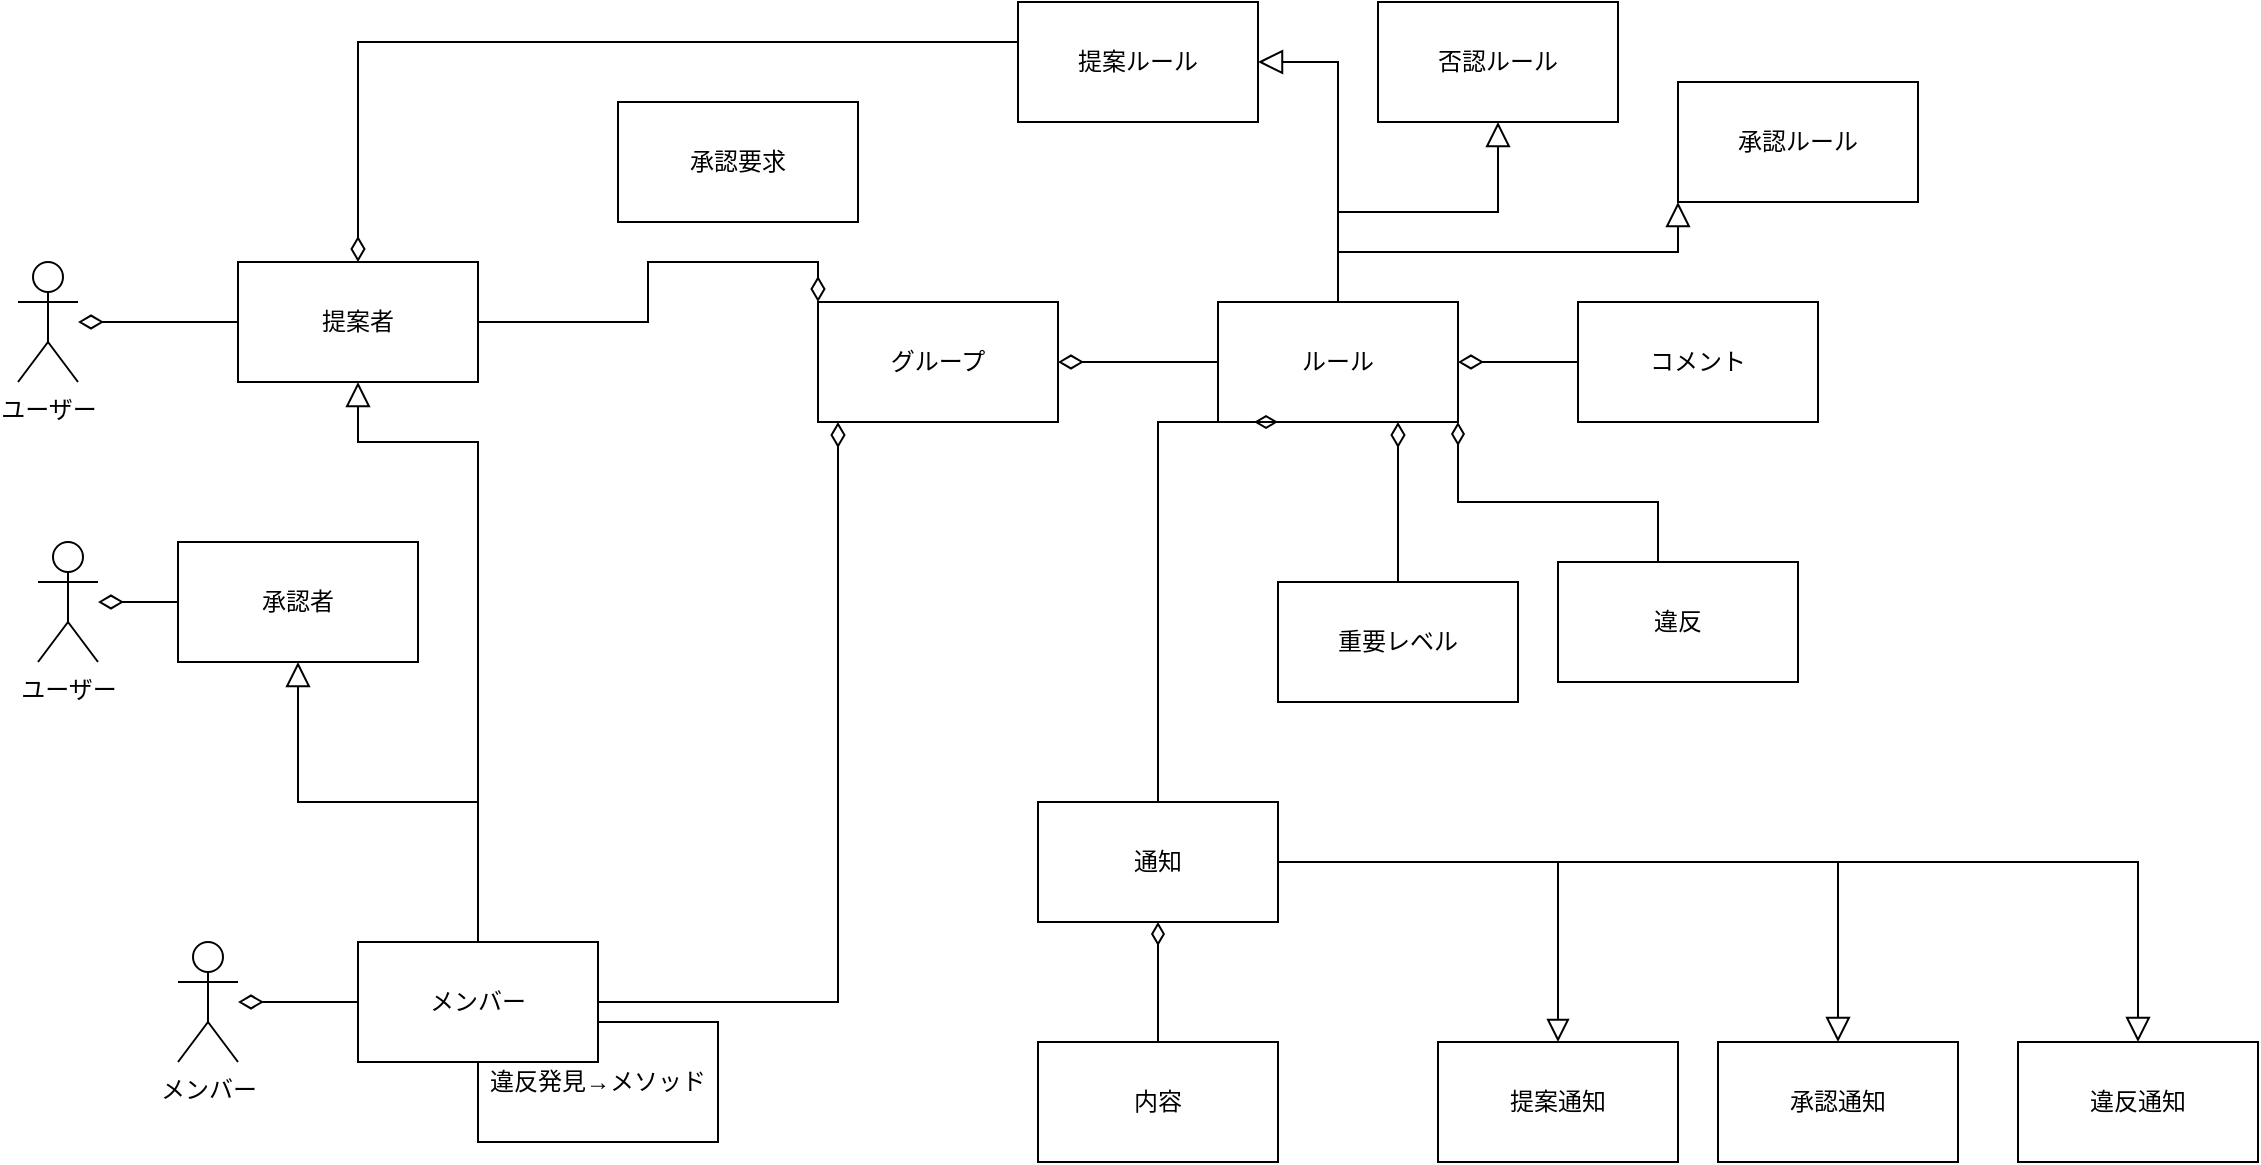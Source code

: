 <mxfile version="20.0.3" type="github">
  <diagram id="R2lEEEUBdFMjLlhIrx00" name="ドメインモデル図">
    <mxGraphModel dx="2201" dy="1974" grid="1" gridSize="10" guides="1" tooltips="1" connect="1" arrows="1" fold="1" page="1" pageScale="1" pageWidth="850" pageHeight="1100" math="0" shadow="0" extFonts="Permanent Marker^https://fonts.googleapis.com/css?family=Permanent+Marker">
      <root>
        <mxCell id="0" />
        <mxCell id="1" parent="0" />
        <mxCell id="_SxBBcL78iUrck4OVo9e-7" value="グループ" style="rounded=0;whiteSpace=wrap;html=1;" parent="1" vertex="1">
          <mxGeometry x="370" y="90" width="120" height="60" as="geometry" />
        </mxCell>
        <mxCell id="-lfu1qbJymrr4VfXlg2W-14" style="edgeStyle=orthogonalEdgeStyle;rounded=0;orthogonalLoop=1;jettySize=auto;html=1;endArrow=diamondThin;endFill=0;endSize=10;" parent="1" source="-lfu1qbJymrr4VfXlg2W-2" target="-lfu1qbJymrr4VfXlg2W-4" edge="1">
          <mxGeometry relative="1" as="geometry" />
        </mxCell>
        <mxCell id="-lfu1qbJymrr4VfXlg2W-2" value="承認者" style="rounded=0;whiteSpace=wrap;html=1;" parent="1" vertex="1">
          <mxGeometry x="50" y="210" width="120" height="60" as="geometry" />
        </mxCell>
        <mxCell id="-lfu1qbJymrr4VfXlg2W-11" style="edgeStyle=orthogonalEdgeStyle;rounded=0;orthogonalLoop=1;jettySize=auto;html=1;entryX=0;entryY=0;entryDx=0;entryDy=0;endArrow=diamondThin;endFill=0;endSize=10;" parent="1" source="-lfu1qbJymrr4VfXlg2W-3" target="_SxBBcL78iUrck4OVo9e-7" edge="1">
          <mxGeometry relative="1" as="geometry" />
        </mxCell>
        <mxCell id="-lfu1qbJymrr4VfXlg2W-29" style="edgeStyle=orthogonalEdgeStyle;rounded=0;orthogonalLoop=1;jettySize=auto;html=1;endArrow=diamondThin;endFill=0;endSize=10;" parent="1" source="-lfu1qbJymrr4VfXlg2W-3" target="-lfu1qbJymrr4VfXlg2W-15" edge="1">
          <mxGeometry relative="1" as="geometry" />
        </mxCell>
        <mxCell id="-lfu1qbJymrr4VfXlg2W-3" value="提案者" style="rounded=0;whiteSpace=wrap;html=1;" parent="1" vertex="1">
          <mxGeometry x="80" y="70" width="120" height="60" as="geometry" />
        </mxCell>
        <mxCell id="-lfu1qbJymrr4VfXlg2W-4" value="ユーザー" style="shape=umlActor;verticalLabelPosition=bottom;verticalAlign=top;html=1;outlineConnect=0;" parent="1" vertex="1">
          <mxGeometry x="-20" y="210" width="30" height="60" as="geometry" />
        </mxCell>
        <mxCell id="-lfu1qbJymrr4VfXlg2W-10" style="edgeStyle=orthogonalEdgeStyle;rounded=0;orthogonalLoop=1;jettySize=auto;html=1;entryX=1;entryY=0.5;entryDx=0;entryDy=0;endArrow=diamondThin;endFill=0;endSize=10;" parent="1" source="-lfu1qbJymrr4VfXlg2W-5" target="_SxBBcL78iUrck4OVo9e-7" edge="1">
          <mxGeometry relative="1" as="geometry" />
        </mxCell>
        <mxCell id="-lfu1qbJymrr4VfXlg2W-51" style="edgeStyle=orthogonalEdgeStyle;rounded=0;orthogonalLoop=1;jettySize=auto;html=1;entryX=0;entryY=1;entryDx=0;entryDy=0;endArrow=block;endFill=0;endSize=10;exitX=0.5;exitY=0;exitDx=0;exitDy=0;" parent="1" source="-lfu1qbJymrr4VfXlg2W-5" target="-lfu1qbJymrr4VfXlg2W-50" edge="1">
          <mxGeometry relative="1" as="geometry" />
        </mxCell>
        <mxCell id="-lfu1qbJymrr4VfXlg2W-53" style="edgeStyle=orthogonalEdgeStyle;rounded=0;orthogonalLoop=1;jettySize=auto;html=1;endArrow=block;endFill=0;endSize=10;" parent="1" source="-lfu1qbJymrr4VfXlg2W-5" target="-lfu1qbJymrr4VfXlg2W-52" edge="1">
          <mxGeometry relative="1" as="geometry" />
        </mxCell>
        <mxCell id="-lfu1qbJymrr4VfXlg2W-55" style="edgeStyle=orthogonalEdgeStyle;rounded=0;orthogonalLoop=1;jettySize=auto;html=1;entryX=1;entryY=0.5;entryDx=0;entryDy=0;endArrow=block;endFill=0;endSize=10;" parent="1" source="-lfu1qbJymrr4VfXlg2W-5" target="-lfu1qbJymrr4VfXlg2W-28" edge="1">
          <mxGeometry relative="1" as="geometry" />
        </mxCell>
        <mxCell id="-lfu1qbJymrr4VfXlg2W-5" value="ルール" style="rounded=0;whiteSpace=wrap;html=1;" parent="1" vertex="1">
          <mxGeometry x="570" y="90" width="120" height="60" as="geometry" />
        </mxCell>
        <mxCell id="-lfu1qbJymrr4VfXlg2W-15" value="ユーザー" style="shape=umlActor;verticalLabelPosition=bottom;verticalAlign=top;html=1;outlineConnect=0;" parent="1" vertex="1">
          <mxGeometry x="-30" y="70" width="30" height="60" as="geometry" />
        </mxCell>
        <mxCell id="-lfu1qbJymrr4VfXlg2W-18" value="承認要求" style="rounded=0;whiteSpace=wrap;html=1;" parent="1" vertex="1">
          <mxGeometry x="270" y="-10" width="120" height="60" as="geometry" />
        </mxCell>
        <mxCell id="-lfu1qbJymrr4VfXlg2W-21" style="edgeStyle=orthogonalEdgeStyle;rounded=0;orthogonalLoop=1;jettySize=auto;html=1;entryX=1;entryY=0.5;entryDx=0;entryDy=0;endArrow=diamondThin;endFill=0;endSize=10;" parent="1" source="-lfu1qbJymrr4VfXlg2W-20" target="-lfu1qbJymrr4VfXlg2W-5" edge="1">
          <mxGeometry relative="1" as="geometry" />
        </mxCell>
        <mxCell id="-lfu1qbJymrr4VfXlg2W-20" value="コメント" style="rounded=0;whiteSpace=wrap;html=1;" parent="1" vertex="1">
          <mxGeometry x="750" y="90" width="120" height="60" as="geometry" />
        </mxCell>
        <mxCell id="-lfu1qbJymrr4VfXlg2W-22" value="メンバー" style="shape=umlActor;verticalLabelPosition=bottom;verticalAlign=top;html=1;outlineConnect=0;" parent="1" vertex="1">
          <mxGeometry x="50" y="410" width="30" height="60" as="geometry" />
        </mxCell>
        <mxCell id="-lfu1qbJymrr4VfXlg2W-38" style="edgeStyle=orthogonalEdgeStyle;rounded=0;orthogonalLoop=1;jettySize=auto;html=1;endArrow=diamondThin;endFill=0;endSize=10;" parent="1" source="-lfu1qbJymrr4VfXlg2W-31" edge="1">
          <mxGeometry relative="1" as="geometry">
            <mxPoint x="200" y="400" as="sourcePoint" />
            <mxPoint x="380" y="150" as="targetPoint" />
            <Array as="points">
              <mxPoint x="380" y="440" />
              <mxPoint x="380" y="150" />
            </Array>
          </mxGeometry>
        </mxCell>
        <mxCell id="-lfu1qbJymrr4VfXlg2W-23" value="違反発見→メソッド" style="rounded=0;whiteSpace=wrap;html=1;" parent="1" vertex="1">
          <mxGeometry x="200" y="450" width="120" height="60" as="geometry" />
        </mxCell>
        <mxCell id="-lfu1qbJymrr4VfXlg2W-47" style="edgeStyle=orthogonalEdgeStyle;rounded=0;orthogonalLoop=1;jettySize=auto;html=1;entryX=0.75;entryY=1;entryDx=0;entryDy=0;endArrow=diamondThin;endFill=0;endSize=10;" parent="1" source="-lfu1qbJymrr4VfXlg2W-24" target="-lfu1qbJymrr4VfXlg2W-5" edge="1">
          <mxGeometry relative="1" as="geometry" />
        </mxCell>
        <mxCell id="-lfu1qbJymrr4VfXlg2W-24" value="重要レベル" style="rounded=0;whiteSpace=wrap;html=1;" parent="1" vertex="1">
          <mxGeometry x="600" y="230" width="120" height="60" as="geometry" />
        </mxCell>
        <mxCell id="-lfu1qbJymrr4VfXlg2W-48" style="edgeStyle=orthogonalEdgeStyle;rounded=0;orthogonalLoop=1;jettySize=auto;html=1;endArrow=block;endFill=0;endSize=10;" parent="1" source="-lfu1qbJymrr4VfXlg2W-25" target="-lfu1qbJymrr4VfXlg2W-27" edge="1">
          <mxGeometry relative="1" as="geometry" />
        </mxCell>
        <mxCell id="-lfu1qbJymrr4VfXlg2W-49" style="edgeStyle=orthogonalEdgeStyle;rounded=0;orthogonalLoop=1;jettySize=auto;html=1;endArrow=block;endFill=0;endSize=10;" parent="1" source="-lfu1qbJymrr4VfXlg2W-25" target="-lfu1qbJymrr4VfXlg2W-26" edge="1">
          <mxGeometry relative="1" as="geometry" />
        </mxCell>
        <mxCell id="SwidQcsUc46jRZbSCklb-5" style="edgeStyle=orthogonalEdgeStyle;rounded=0;orthogonalLoop=1;jettySize=auto;html=1;entryX=0.25;entryY=1;entryDx=0;entryDy=0;endArrow=diamondThin;endFill=0;endSize=9;strokeWidth=1;" edge="1" parent="1" source="-lfu1qbJymrr4VfXlg2W-25" target="-lfu1qbJymrr4VfXlg2W-5">
          <mxGeometry relative="1" as="geometry">
            <Array as="points">
              <mxPoint x="540" y="150" />
            </Array>
          </mxGeometry>
        </mxCell>
        <mxCell id="SwidQcsUc46jRZbSCklb-10" style="edgeStyle=orthogonalEdgeStyle;rounded=0;orthogonalLoop=1;jettySize=auto;html=1;entryX=0.5;entryY=0;entryDx=0;entryDy=0;endArrow=block;endFill=0;endSize=9;strokeWidth=1;" edge="1" parent="1" source="-lfu1qbJymrr4VfXlg2W-25" target="SwidQcsUc46jRZbSCklb-9">
          <mxGeometry relative="1" as="geometry" />
        </mxCell>
        <mxCell id="-lfu1qbJymrr4VfXlg2W-25" value="通知" style="rounded=0;whiteSpace=wrap;html=1;" parent="1" vertex="1">
          <mxGeometry x="480" y="340" width="120" height="60" as="geometry" />
        </mxCell>
        <mxCell id="-lfu1qbJymrr4VfXlg2W-26" value="違反通知" style="rounded=0;whiteSpace=wrap;html=1;" parent="1" vertex="1">
          <mxGeometry x="970" y="460" width="120" height="60" as="geometry" />
        </mxCell>
        <mxCell id="-lfu1qbJymrr4VfXlg2W-27" value="承認通知" style="rounded=0;whiteSpace=wrap;html=1;" parent="1" vertex="1">
          <mxGeometry x="820" y="460" width="120" height="60" as="geometry" />
        </mxCell>
        <mxCell id="-lfu1qbJymrr4VfXlg2W-42" style="edgeStyle=orthogonalEdgeStyle;rounded=0;orthogonalLoop=1;jettySize=auto;html=1;entryX=0.5;entryY=0;entryDx=0;entryDy=0;endArrow=diamondThin;endFill=0;endSize=10;exitX=0;exitY=0.5;exitDx=0;exitDy=0;" parent="1" source="-lfu1qbJymrr4VfXlg2W-28" target="-lfu1qbJymrr4VfXlg2W-3" edge="1">
          <mxGeometry relative="1" as="geometry">
            <Array as="points">
              <mxPoint x="470" y="-40" />
              <mxPoint x="140" y="-40" />
            </Array>
          </mxGeometry>
        </mxCell>
        <mxCell id="-lfu1qbJymrr4VfXlg2W-28" value="提案ルール" style="rounded=0;whiteSpace=wrap;html=1;" parent="1" vertex="1">
          <mxGeometry x="470" y="-60" width="120" height="60" as="geometry" />
        </mxCell>
        <mxCell id="-lfu1qbJymrr4VfXlg2W-32" style="edgeStyle=orthogonalEdgeStyle;rounded=0;orthogonalLoop=1;jettySize=auto;html=1;endArrow=diamondThin;endFill=0;endSize=10;" parent="1" source="-lfu1qbJymrr4VfXlg2W-31" target="-lfu1qbJymrr4VfXlg2W-22" edge="1">
          <mxGeometry relative="1" as="geometry" />
        </mxCell>
        <mxCell id="-lfu1qbJymrr4VfXlg2W-56" style="edgeStyle=orthogonalEdgeStyle;rounded=0;orthogonalLoop=1;jettySize=auto;html=1;endArrow=block;endFill=0;endSize=10;" parent="1" source="-lfu1qbJymrr4VfXlg2W-31" target="-lfu1qbJymrr4VfXlg2W-2" edge="1">
          <mxGeometry relative="1" as="geometry" />
        </mxCell>
        <mxCell id="-lfu1qbJymrr4VfXlg2W-57" style="edgeStyle=orthogonalEdgeStyle;rounded=0;orthogonalLoop=1;jettySize=auto;html=1;entryX=0.5;entryY=1;entryDx=0;entryDy=0;endArrow=block;endFill=0;endSize=10;" parent="1" source="-lfu1qbJymrr4VfXlg2W-31" target="-lfu1qbJymrr4VfXlg2W-3" edge="1">
          <mxGeometry relative="1" as="geometry">
            <Array as="points">
              <mxPoint x="200" y="160" />
              <mxPoint x="140" y="160" />
            </Array>
          </mxGeometry>
        </mxCell>
        <mxCell id="-lfu1qbJymrr4VfXlg2W-31" value="メンバー" style="rounded=0;whiteSpace=wrap;html=1;" parent="1" vertex="1">
          <mxGeometry x="140" y="410" width="120" height="60" as="geometry" />
        </mxCell>
        <mxCell id="SwidQcsUc46jRZbSCklb-7" style="edgeStyle=orthogonalEdgeStyle;rounded=0;orthogonalLoop=1;jettySize=auto;html=1;entryX=1;entryY=1;entryDx=0;entryDy=0;endArrow=diamondThin;endFill=0;endSize=9;strokeWidth=1;" edge="1" parent="1" source="-lfu1qbJymrr4VfXlg2W-33" target="-lfu1qbJymrr4VfXlg2W-5">
          <mxGeometry relative="1" as="geometry">
            <Array as="points">
              <mxPoint x="790" y="190" />
              <mxPoint x="690" y="190" />
            </Array>
          </mxGeometry>
        </mxCell>
        <mxCell id="-lfu1qbJymrr4VfXlg2W-33" value="違反" style="rounded=0;whiteSpace=wrap;html=1;" parent="1" vertex="1">
          <mxGeometry x="740" y="220" width="120" height="60" as="geometry" />
        </mxCell>
        <mxCell id="-lfu1qbJymrr4VfXlg2W-50" value="承認ルール" style="rounded=0;whiteSpace=wrap;html=1;" parent="1" vertex="1">
          <mxGeometry x="800" y="-20" width="120" height="60" as="geometry" />
        </mxCell>
        <mxCell id="-lfu1qbJymrr4VfXlg2W-52" value="否認ルール" style="rounded=0;whiteSpace=wrap;html=1;" parent="1" vertex="1">
          <mxGeometry x="650" y="-60" width="120" height="60" as="geometry" />
        </mxCell>
        <mxCell id="SwidQcsUc46jRZbSCklb-4" style="edgeStyle=orthogonalEdgeStyle;rounded=0;orthogonalLoop=1;jettySize=auto;html=1;entryX=0.5;entryY=1;entryDx=0;entryDy=0;endArrow=diamondThin;endFill=0;endSize=9;" edge="1" parent="1" source="SwidQcsUc46jRZbSCklb-3" target="-lfu1qbJymrr4VfXlg2W-25">
          <mxGeometry relative="1" as="geometry" />
        </mxCell>
        <mxCell id="SwidQcsUc46jRZbSCklb-3" value="内容" style="rounded=0;whiteSpace=wrap;html=1;" vertex="1" parent="1">
          <mxGeometry x="480" y="460" width="120" height="60" as="geometry" />
        </mxCell>
        <mxCell id="SwidQcsUc46jRZbSCklb-9" value="提案通知" style="rounded=0;whiteSpace=wrap;html=1;" vertex="1" parent="1">
          <mxGeometry x="680" y="460" width="120" height="60" as="geometry" />
        </mxCell>
      </root>
    </mxGraphModel>
  </diagram>
</mxfile>

